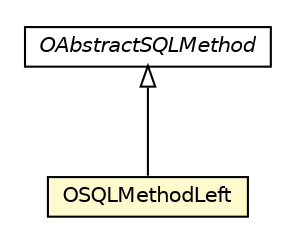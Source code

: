 #!/usr/local/bin/dot
#
# Class diagram 
# Generated by UMLGraph version R5_6-24-gf6e263 (http://www.umlgraph.org/)
#

digraph G {
	edge [fontname="Helvetica",fontsize=10,labelfontname="Helvetica",labelfontsize=10];
	node [fontname="Helvetica",fontsize=10,shape=plaintext];
	nodesep=0.25;
	ranksep=0.5;
	// com.orientechnologies.orient.core.sql.method.OSQLMethodLeft
	c3483959 [label=<<table title="com.orientechnologies.orient.core.sql.method.OSQLMethodLeft" border="0" cellborder="1" cellspacing="0" cellpadding="2" port="p" bgcolor="lemonChiffon" href="./OSQLMethodLeft.html">
		<tr><td><table border="0" cellspacing="0" cellpadding="1">
<tr><td align="center" balign="center"> OSQLMethodLeft </td></tr>
		</table></td></tr>
		</table>>, URL="./OSQLMethodLeft.html", fontname="Helvetica", fontcolor="black", fontsize=10.0];
	// com.orientechnologies.orient.core.sql.method.misc.OAbstractSQLMethod
	c3483965 [label=<<table title="com.orientechnologies.orient.core.sql.method.misc.OAbstractSQLMethod" border="0" cellborder="1" cellspacing="0" cellpadding="2" port="p" href="./misc/OAbstractSQLMethod.html">
		<tr><td><table border="0" cellspacing="0" cellpadding="1">
<tr><td align="center" balign="center"><font face="Helvetica-Oblique"> OAbstractSQLMethod </font></td></tr>
		</table></td></tr>
		</table>>, URL="./misc/OAbstractSQLMethod.html", fontname="Helvetica", fontcolor="black", fontsize=10.0];
	//com.orientechnologies.orient.core.sql.method.OSQLMethodLeft extends com.orientechnologies.orient.core.sql.method.misc.OAbstractSQLMethod
	c3483965:p -> c3483959:p [dir=back,arrowtail=empty];
}

